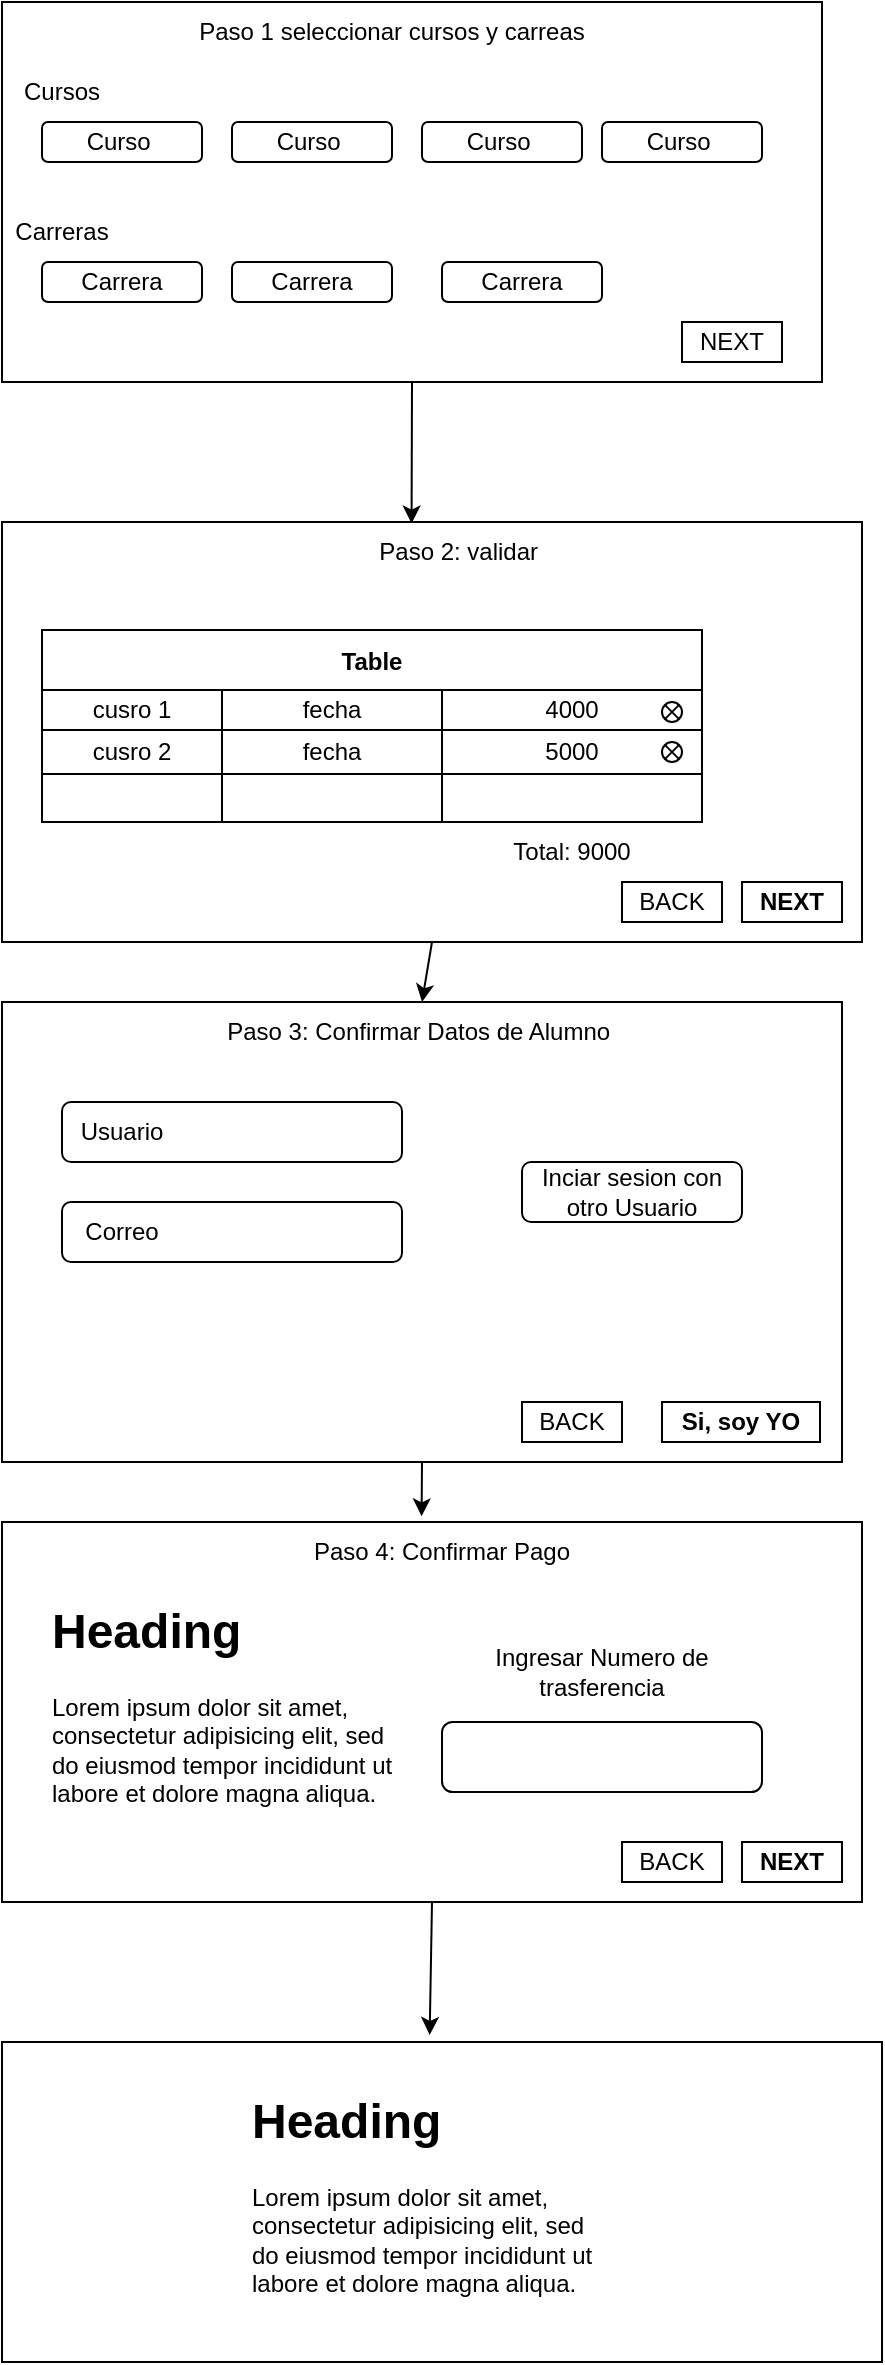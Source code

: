 <mxfile>
    <diagram id="TEk2FRYE0dez-RWgPz7s" name="Página-1">
        <mxGraphModel dx="678" dy="456" grid="1" gridSize="10" guides="1" tooltips="1" connect="1" arrows="1" fold="1" page="1" pageScale="1" pageWidth="827" pageHeight="1169" math="0" shadow="0">
            <root>
                <mxCell id="0"/>
                <mxCell id="1" parent="0"/>
                <mxCell id="17" style="edgeStyle=none;html=1;exitX=0.5;exitY=1;exitDx=0;exitDy=0;entryX=0.403;entryY=0.026;entryDx=0;entryDy=0;entryPerimeter=0;" edge="1" parent="1" source="2" target="16">
                    <mxGeometry relative="1" as="geometry"/>
                </mxCell>
                <mxCell id="2" value="" style="rounded=0;whiteSpace=wrap;html=1;" vertex="1" parent="1">
                    <mxGeometry x="60" y="60" width="410" height="190" as="geometry"/>
                </mxCell>
                <mxCell id="3" value="Paso 1 seleccionar cursos y carreas" style="text;html=1;strokeColor=none;fillColor=none;align=center;verticalAlign=middle;whiteSpace=wrap;rounded=0;" vertex="1" parent="1">
                    <mxGeometry x="120" y="60" width="270" height="30" as="geometry"/>
                </mxCell>
                <mxCell id="4" value="Curso&amp;nbsp;" style="rounded=1;whiteSpace=wrap;html=1;" vertex="1" parent="1">
                    <mxGeometry x="80" y="120" width="80" height="20" as="geometry"/>
                </mxCell>
                <mxCell id="5" value="Curso&amp;nbsp;" style="rounded=1;whiteSpace=wrap;html=1;" vertex="1" parent="1">
                    <mxGeometry x="175" y="120" width="80" height="20" as="geometry"/>
                </mxCell>
                <mxCell id="6" value="Curso&amp;nbsp;" style="rounded=1;whiteSpace=wrap;html=1;" vertex="1" parent="1">
                    <mxGeometry x="270" y="120" width="80" height="20" as="geometry"/>
                </mxCell>
                <mxCell id="7" value="Curso&amp;nbsp;" style="rounded=1;whiteSpace=wrap;html=1;" vertex="1" parent="1">
                    <mxGeometry x="360" y="120" width="80" height="20" as="geometry"/>
                </mxCell>
                <mxCell id="8" value="Carrera" style="rounded=1;whiteSpace=wrap;html=1;" vertex="1" parent="1">
                    <mxGeometry x="80" y="190" width="80" height="20" as="geometry"/>
                </mxCell>
                <mxCell id="9" value="Carrera" style="rounded=1;whiteSpace=wrap;html=1;" vertex="1" parent="1">
                    <mxGeometry x="175" y="190" width="80" height="20" as="geometry"/>
                </mxCell>
                <mxCell id="10" value="Carrera" style="rounded=1;whiteSpace=wrap;html=1;" vertex="1" parent="1">
                    <mxGeometry x="280" y="190" width="80" height="20" as="geometry"/>
                </mxCell>
                <mxCell id="11" value="Carreras" style="text;html=1;strokeColor=none;fillColor=none;align=center;verticalAlign=middle;whiteSpace=wrap;rounded=0;" vertex="1" parent="1">
                    <mxGeometry x="60" y="160" width="60" height="30" as="geometry"/>
                </mxCell>
                <mxCell id="12" value="Cursos" style="text;html=1;strokeColor=none;fillColor=none;align=center;verticalAlign=middle;whiteSpace=wrap;rounded=0;" vertex="1" parent="1">
                    <mxGeometry x="60" y="90" width="60" height="30" as="geometry"/>
                </mxCell>
                <mxCell id="13" value="NEXT" style="rounded=1;whiteSpace=wrap;html=1;arcSize=0;" vertex="1" parent="1">
                    <mxGeometry x="400" y="220" width="50" height="20" as="geometry"/>
                </mxCell>
                <mxCell id="56" style="edgeStyle=none;html=1;exitX=0.5;exitY=1;exitDx=0;exitDy=0;entryX=0.5;entryY=0;entryDx=0;entryDy=0;" edge="1" parent="1" source="14" target="46">
                    <mxGeometry relative="1" as="geometry"/>
                </mxCell>
                <mxCell id="14" value="" style="rounded=0;whiteSpace=wrap;html=1;" vertex="1" parent="1">
                    <mxGeometry x="60" y="320" width="430" height="210" as="geometry"/>
                </mxCell>
                <mxCell id="15" value="NEXT" style="rounded=1;whiteSpace=wrap;html=1;arcSize=0;fontStyle=1" vertex="1" parent="1">
                    <mxGeometry x="430" y="500" width="50" height="20" as="geometry"/>
                </mxCell>
                <mxCell id="16" value="Paso 2: validar&amp;nbsp;" style="text;html=1;strokeColor=none;fillColor=none;align=center;verticalAlign=middle;whiteSpace=wrap;rounded=0;" vertex="1" parent="1">
                    <mxGeometry x="160" y="320" width="260" height="30" as="geometry"/>
                </mxCell>
                <mxCell id="18" value="Table" style="shape=table;startSize=30;container=1;collapsible=0;childLayout=tableLayout;fontStyle=1;align=center;" vertex="1" parent="1">
                    <mxGeometry x="80" y="374" width="330" height="96" as="geometry"/>
                </mxCell>
                <mxCell id="19" value="" style="shape=tableRow;horizontal=0;startSize=0;swimlaneHead=0;swimlaneBody=0;top=0;left=0;bottom=0;right=0;collapsible=0;dropTarget=0;fillColor=none;points=[[0,0.5],[1,0.5]];portConstraint=eastwest;" vertex="1" parent="18">
                    <mxGeometry y="30" width="330" height="20" as="geometry"/>
                </mxCell>
                <mxCell id="20" value="cusro 1" style="shape=partialRectangle;html=1;whiteSpace=wrap;connectable=0;fillColor=none;top=0;left=0;bottom=0;right=0;overflow=hidden;" vertex="1" parent="19">
                    <mxGeometry width="90" height="20" as="geometry">
                        <mxRectangle width="90" height="20" as="alternateBounds"/>
                    </mxGeometry>
                </mxCell>
                <mxCell id="21" value="fecha" style="shape=partialRectangle;html=1;whiteSpace=wrap;connectable=0;fillColor=none;top=0;left=0;bottom=0;right=0;overflow=hidden;" vertex="1" parent="19">
                    <mxGeometry x="90" width="110" height="20" as="geometry">
                        <mxRectangle width="110" height="20" as="alternateBounds"/>
                    </mxGeometry>
                </mxCell>
                <mxCell id="22" value="4000" style="shape=partialRectangle;html=1;whiteSpace=wrap;connectable=0;fillColor=none;top=0;left=0;bottom=0;right=0;overflow=hidden;" vertex="1" parent="19">
                    <mxGeometry x="200" width="130" height="20" as="geometry">
                        <mxRectangle width="130" height="20" as="alternateBounds"/>
                    </mxGeometry>
                </mxCell>
                <mxCell id="23" value="" style="shape=tableRow;horizontal=0;startSize=0;swimlaneHead=0;swimlaneBody=0;top=0;left=0;bottom=0;right=0;collapsible=0;dropTarget=0;fillColor=none;points=[[0,0.5],[1,0.5]];portConstraint=eastwest;" vertex="1" parent="18">
                    <mxGeometry y="50" width="330" height="22" as="geometry"/>
                </mxCell>
                <mxCell id="24" value="cusro 2" style="shape=partialRectangle;html=1;whiteSpace=wrap;connectable=0;fillColor=none;top=0;left=0;bottom=0;right=0;overflow=hidden;" vertex="1" parent="23">
                    <mxGeometry width="90" height="22" as="geometry">
                        <mxRectangle width="90" height="22" as="alternateBounds"/>
                    </mxGeometry>
                </mxCell>
                <mxCell id="25" value="fecha" style="shape=partialRectangle;html=1;whiteSpace=wrap;connectable=0;fillColor=none;top=0;left=0;bottom=0;right=0;overflow=hidden;" vertex="1" parent="23">
                    <mxGeometry x="90" width="110" height="22" as="geometry">
                        <mxRectangle width="110" height="22" as="alternateBounds"/>
                    </mxGeometry>
                </mxCell>
                <mxCell id="26" value="5000" style="shape=partialRectangle;html=1;whiteSpace=wrap;connectable=0;fillColor=none;top=0;left=0;bottom=0;right=0;overflow=hidden;" vertex="1" parent="23">
                    <mxGeometry x="200" width="130" height="22" as="geometry">
                        <mxRectangle width="130" height="22" as="alternateBounds"/>
                    </mxGeometry>
                </mxCell>
                <mxCell id="27" value="" style="shape=tableRow;horizontal=0;startSize=0;swimlaneHead=0;swimlaneBody=0;top=0;left=0;bottom=0;right=0;collapsible=0;dropTarget=0;fillColor=none;points=[[0,0.5],[1,0.5]];portConstraint=eastwest;" vertex="1" parent="18">
                    <mxGeometry y="72" width="330" height="24" as="geometry"/>
                </mxCell>
                <mxCell id="28" value="" style="shape=partialRectangle;html=1;whiteSpace=wrap;connectable=0;fillColor=none;top=0;left=0;bottom=0;right=0;overflow=hidden;" vertex="1" parent="27">
                    <mxGeometry width="90" height="24" as="geometry">
                        <mxRectangle width="90" height="24" as="alternateBounds"/>
                    </mxGeometry>
                </mxCell>
                <mxCell id="29" value="" style="shape=partialRectangle;html=1;whiteSpace=wrap;connectable=0;fillColor=none;top=0;left=0;bottom=0;right=0;overflow=hidden;" vertex="1" parent="27">
                    <mxGeometry x="90" width="110" height="24" as="geometry">
                        <mxRectangle width="110" height="24" as="alternateBounds"/>
                    </mxGeometry>
                </mxCell>
                <mxCell id="30" value="" style="shape=partialRectangle;html=1;whiteSpace=wrap;connectable=0;fillColor=none;top=0;left=0;bottom=0;right=0;overflow=hidden;" vertex="1" parent="27">
                    <mxGeometry x="200" width="130" height="24" as="geometry">
                        <mxRectangle width="130" height="24" as="alternateBounds"/>
                    </mxGeometry>
                </mxCell>
                <mxCell id="32" value="Total: 9000" style="text;html=1;strokeColor=none;fillColor=none;align=center;verticalAlign=middle;whiteSpace=wrap;rounded=0;" vertex="1" parent="1">
                    <mxGeometry x="280" y="470" width="130" height="30" as="geometry"/>
                </mxCell>
                <mxCell id="33" value="" style="shape=sumEllipse;perimeter=ellipsePerimeter;whiteSpace=wrap;html=1;backgroundOutline=1;" vertex="1" parent="1">
                    <mxGeometry x="390" y="410" width="10" height="10" as="geometry"/>
                </mxCell>
                <mxCell id="34" value="" style="shape=sumEllipse;perimeter=ellipsePerimeter;whiteSpace=wrap;html=1;backgroundOutline=1;" vertex="1" parent="1">
                    <mxGeometry x="390" y="430" width="10" height="10" as="geometry"/>
                </mxCell>
                <mxCell id="35" value="BACK" style="rounded=1;whiteSpace=wrap;html=1;arcSize=0;" vertex="1" parent="1">
                    <mxGeometry x="370" y="500" width="50" height="20" as="geometry"/>
                </mxCell>
                <mxCell id="61" style="edgeStyle=none;html=1;exitX=0.5;exitY=1;exitDx=0;exitDy=0;entryX=0.486;entryY=-0.022;entryDx=0;entryDy=0;entryPerimeter=0;" edge="1" parent="1" source="36" target="59">
                    <mxGeometry relative="1" as="geometry"/>
                </mxCell>
                <mxCell id="36" value="" style="rounded=0;whiteSpace=wrap;html=1;" vertex="1" parent="1">
                    <mxGeometry x="60" y="820" width="430" height="190" as="geometry"/>
                </mxCell>
                <mxCell id="37" value="Paso 4: Confirmar Pago" style="text;html=1;strokeColor=none;fillColor=none;align=center;verticalAlign=middle;whiteSpace=wrap;rounded=0;" vertex="1" parent="1">
                    <mxGeometry x="130" y="820" width="300" height="30" as="geometry"/>
                </mxCell>
                <mxCell id="39" value="&lt;h1&gt;Heading&lt;/h1&gt;&lt;p&gt;Lorem ipsum dolor sit amet, consectetur adipisicing elit, sed do eiusmod tempor incididunt ut labore et dolore magna aliqua.&lt;/p&gt;" style="text;html=1;strokeColor=none;fillColor=none;spacing=5;spacingTop=-20;whiteSpace=wrap;overflow=hidden;rounded=0;" vertex="1" parent="1">
                    <mxGeometry x="80" y="855" width="190" height="120" as="geometry"/>
                </mxCell>
                <mxCell id="40" value="" style="rounded=1;whiteSpace=wrap;html=1;" vertex="1" parent="1">
                    <mxGeometry x="280" y="920" width="160" height="35" as="geometry"/>
                </mxCell>
                <mxCell id="41" value="Ingresar Numero de trasferencia" style="text;html=1;strokeColor=none;fillColor=none;align=center;verticalAlign=middle;whiteSpace=wrap;rounded=0;" vertex="1" parent="1">
                    <mxGeometry x="280" y="880" width="160" height="30" as="geometry"/>
                </mxCell>
                <mxCell id="42" value="NEXT" style="rounded=1;whiteSpace=wrap;html=1;arcSize=0;fontStyle=1" vertex="1" parent="1">
                    <mxGeometry x="430" y="980" width="50" height="20" as="geometry"/>
                </mxCell>
                <mxCell id="43" value="BACK" style="rounded=1;whiteSpace=wrap;html=1;arcSize=0;" vertex="1" parent="1">
                    <mxGeometry x="370" y="980" width="50" height="20" as="geometry"/>
                </mxCell>
                <mxCell id="57" style="edgeStyle=none;html=1;exitX=0.5;exitY=1;exitDx=0;exitDy=0;entryX=0.466;entryY=-0.094;entryDx=0;entryDy=0;entryPerimeter=0;" edge="1" parent="1" source="45" target="37">
                    <mxGeometry relative="1" as="geometry"/>
                </mxCell>
                <mxCell id="45" value="" style="rounded=0;whiteSpace=wrap;html=1;" vertex="1" parent="1">
                    <mxGeometry x="60" y="560" width="420" height="230" as="geometry"/>
                </mxCell>
                <mxCell id="46" value="Paso 3: Confirmar Datos de Alumno&amp;nbsp;" style="text;html=1;strokeColor=none;fillColor=none;align=center;verticalAlign=middle;whiteSpace=wrap;rounded=0;" vertex="1" parent="1">
                    <mxGeometry x="130" y="560" width="280" height="30" as="geometry"/>
                </mxCell>
                <mxCell id="47" value="" style="rounded=1;whiteSpace=wrap;html=1;" vertex="1" parent="1">
                    <mxGeometry x="90" y="660" width="170" height="30" as="geometry"/>
                </mxCell>
                <mxCell id="48" value="Correo" style="text;html=1;strokeColor=none;fillColor=none;align=center;verticalAlign=middle;whiteSpace=wrap;rounded=0;" vertex="1" parent="1">
                    <mxGeometry x="90" y="660" width="60" height="30" as="geometry"/>
                </mxCell>
                <mxCell id="52" value="" style="rounded=1;whiteSpace=wrap;html=1;" vertex="1" parent="1">
                    <mxGeometry x="90" y="610" width="170" height="30" as="geometry"/>
                </mxCell>
                <mxCell id="53" value="Usuario" style="text;html=1;strokeColor=none;fillColor=none;align=center;verticalAlign=middle;whiteSpace=wrap;rounded=0;" vertex="1" parent="1">
                    <mxGeometry x="90" y="610" width="60" height="30" as="geometry"/>
                </mxCell>
                <mxCell id="54" value="Si, soy YO" style="rounded=1;whiteSpace=wrap;html=1;arcSize=0;fontStyle=1" vertex="1" parent="1">
                    <mxGeometry x="390" y="760" width="79" height="20" as="geometry"/>
                </mxCell>
                <mxCell id="55" value="BACK" style="rounded=1;whiteSpace=wrap;html=1;arcSize=0;" vertex="1" parent="1">
                    <mxGeometry x="320" y="760" width="50" height="20" as="geometry"/>
                </mxCell>
                <mxCell id="58" value="Inciar sesion con otro Usuario" style="rounded=1;whiteSpace=wrap;html=1;" vertex="1" parent="1">
                    <mxGeometry x="320" y="640" width="110" height="30" as="geometry"/>
                </mxCell>
                <mxCell id="59" value="" style="rounded=0;whiteSpace=wrap;html=1;" vertex="1" parent="1">
                    <mxGeometry x="60" y="1080" width="440" height="160" as="geometry"/>
                </mxCell>
                <mxCell id="60" value="&lt;h1&gt;Heading&lt;/h1&gt;&lt;p&gt;Lorem ipsum dolor sit amet, consectetur adipisicing elit, sed do eiusmod tempor incididunt ut labore et dolore magna aliqua.&lt;/p&gt;" style="text;html=1;strokeColor=none;fillColor=none;spacing=5;spacingTop=-20;whiteSpace=wrap;overflow=hidden;rounded=0;" vertex="1" parent="1">
                    <mxGeometry x="180" y="1100" width="190" height="120" as="geometry"/>
                </mxCell>
            </root>
        </mxGraphModel>
    </diagram>
</mxfile>